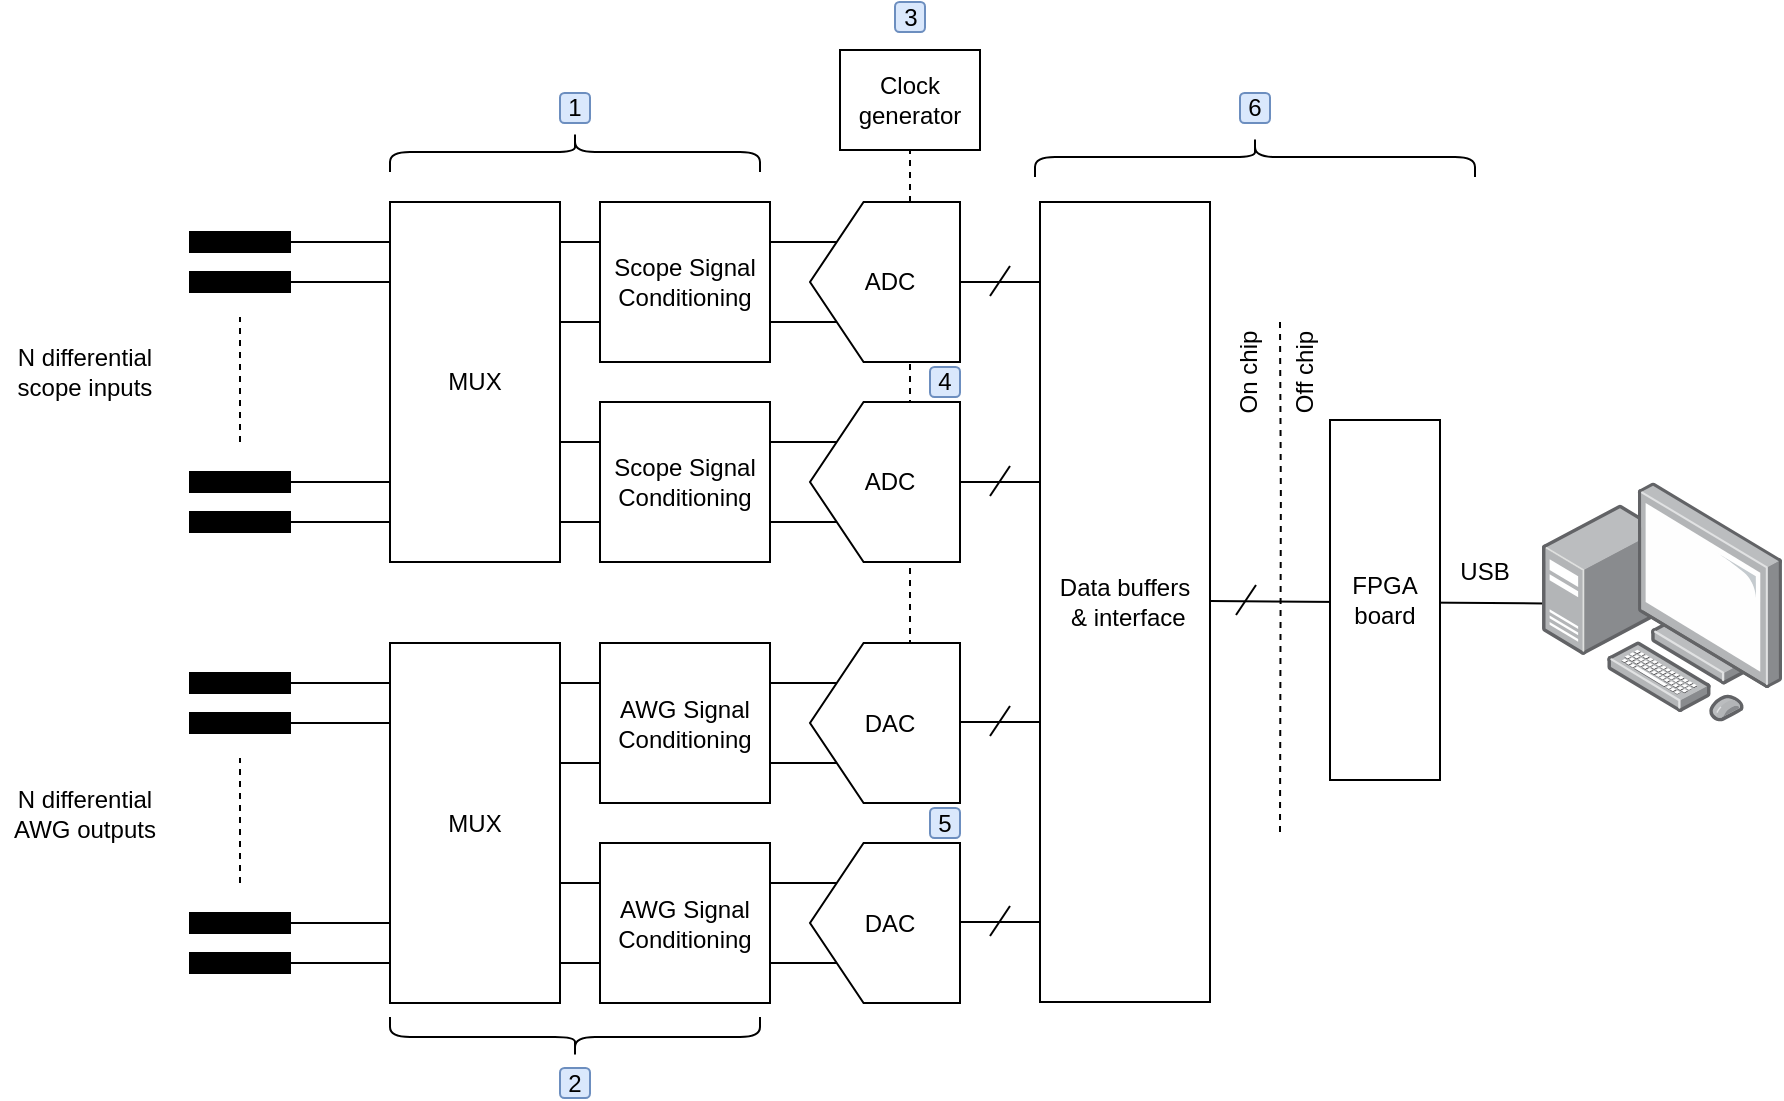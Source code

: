 <mxfile version="21.2.8" type="device">
  <diagram name="Page-1" id="OgbRjaf7eywYdsUj1IGf">
    <mxGraphModel dx="1101" dy="992" grid="1" gridSize="5" guides="1" tooltips="1" connect="1" arrows="1" fold="1" page="1" pageScale="1" pageWidth="1100" pageHeight="850" math="0" shadow="0">
      <root>
        <mxCell id="0" />
        <mxCell id="1" parent="0" />
        <mxCell id="Nc_HGjx9WbEbmp0XStJa-48" value="" style="endArrow=none;dashed=1;html=1;rounded=0;" parent="1" edge="1">
          <mxGeometry width="50" height="50" relative="1" as="geometry">
            <mxPoint x="539" y="500" as="sourcePoint" />
            <mxPoint x="539" y="170" as="targetPoint" />
            <Array as="points">
              <mxPoint x="539" y="270" />
            </Array>
          </mxGeometry>
        </mxCell>
        <mxCell id="Nc_HGjx9WbEbmp0XStJa-21" value="" style="endArrow=none;html=1;rounded=0;" parent="1" edge="1">
          <mxGeometry width="50" height="50" relative="1" as="geometry">
            <mxPoint x="364" y="260" as="sourcePoint" />
            <mxPoint x="504" y="260" as="targetPoint" />
          </mxGeometry>
        </mxCell>
        <mxCell id="Nc_HGjx9WbEbmp0XStJa-20" value="" style="endArrow=none;html=1;rounded=0;" parent="1" edge="1">
          <mxGeometry width="50" height="50" relative="1" as="geometry">
            <mxPoint x="364" y="220" as="sourcePoint" />
            <mxPoint x="504" y="220" as="targetPoint" />
          </mxGeometry>
        </mxCell>
        <mxCell id="Nc_HGjx9WbEbmp0XStJa-2" value="" style="verticalLabelPosition=bottom;shadow=0;dashed=0;align=center;html=1;verticalAlign=top;shape=mxgraph.electrical.abstract.dac;rotation=-180;" parent="1" vertex="1">
          <mxGeometry x="489" y="200" width="75" height="80" as="geometry" />
        </mxCell>
        <mxCell id="Nc_HGjx9WbEbmp0XStJa-3" value="" style="verticalLabelPosition=bottom;shadow=0;dashed=0;align=center;fillColor=strokeColor;html=1;verticalAlign=top;strokeWidth=1;shape=mxgraph.electrical.miscellaneous.mf_contact_2;rotation=-180;" parent="1" vertex="1">
          <mxGeometry x="179" y="215" width="100" height="10" as="geometry" />
        </mxCell>
        <mxCell id="Nc_HGjx9WbEbmp0XStJa-4" value="" style="verticalLabelPosition=bottom;shadow=0;dashed=0;align=center;fillColor=strokeColor;html=1;verticalAlign=top;strokeWidth=1;shape=mxgraph.electrical.miscellaneous.mf_contact_2;rotation=-180;" parent="1" vertex="1">
          <mxGeometry x="179" y="235" width="100" height="10" as="geometry" />
        </mxCell>
        <mxCell id="Nc_HGjx9WbEbmp0XStJa-12" value="MUX" style="rounded=0;whiteSpace=wrap;html=1;" parent="1" vertex="1">
          <mxGeometry x="279" y="200" width="85" height="180" as="geometry" />
        </mxCell>
        <mxCell id="Nc_HGjx9WbEbmp0XStJa-13" value="Scope Signal Conditioning" style="rounded=0;whiteSpace=wrap;html=1;" parent="1" vertex="1">
          <mxGeometry x="384" y="200" width="85" height="80" as="geometry" />
        </mxCell>
        <mxCell id="Nc_HGjx9WbEbmp0XStJa-15" value="N differential scope inputs" style="text;html=1;strokeColor=none;fillColor=none;align=center;verticalAlign=middle;whiteSpace=wrap;rounded=0;" parent="1" vertex="1">
          <mxGeometry x="84" y="270" width="85" height="30" as="geometry" />
        </mxCell>
        <mxCell id="Nc_HGjx9WbEbmp0XStJa-17" value="" style="verticalLabelPosition=bottom;shadow=0;dashed=0;align=center;fillColor=strokeColor;html=1;verticalAlign=top;strokeWidth=1;shape=mxgraph.electrical.miscellaneous.mf_contact_2;rotation=-180;" parent="1" vertex="1">
          <mxGeometry x="179" y="335" width="100" height="10" as="geometry" />
        </mxCell>
        <mxCell id="Nc_HGjx9WbEbmp0XStJa-18" value="" style="verticalLabelPosition=bottom;shadow=0;dashed=0;align=center;fillColor=strokeColor;html=1;verticalAlign=top;strokeWidth=1;shape=mxgraph.electrical.miscellaneous.mf_contact_2;rotation=-180;" parent="1" vertex="1">
          <mxGeometry x="179" y="355" width="100" height="10" as="geometry" />
        </mxCell>
        <mxCell id="Nc_HGjx9WbEbmp0XStJa-19" value="" style="endArrow=none;dashed=1;html=1;rounded=0;" parent="1" edge="1">
          <mxGeometry width="50" height="50" relative="1" as="geometry">
            <mxPoint x="204" y="320" as="sourcePoint" />
            <mxPoint x="204" y="257.5" as="targetPoint" />
          </mxGeometry>
        </mxCell>
        <mxCell id="Nc_HGjx9WbEbmp0XStJa-22" value="ADC" style="text;html=1;strokeColor=none;fillColor=none;align=center;verticalAlign=middle;whiteSpace=wrap;rounded=0;" parent="1" vertex="1">
          <mxGeometry x="499" y="225" width="60" height="30" as="geometry" />
        </mxCell>
        <mxCell id="Nc_HGjx9WbEbmp0XStJa-23" value="" style="endArrow=none;html=1;rounded=0;" parent="1" edge="1">
          <mxGeometry width="50" height="50" relative="1" as="geometry">
            <mxPoint x="364" y="360" as="sourcePoint" />
            <mxPoint x="504" y="360" as="targetPoint" />
          </mxGeometry>
        </mxCell>
        <mxCell id="Nc_HGjx9WbEbmp0XStJa-24" value="" style="endArrow=none;html=1;rounded=0;" parent="1" edge="1">
          <mxGeometry width="50" height="50" relative="1" as="geometry">
            <mxPoint x="364" y="320" as="sourcePoint" />
            <mxPoint x="504" y="320" as="targetPoint" />
          </mxGeometry>
        </mxCell>
        <mxCell id="Nc_HGjx9WbEbmp0XStJa-25" value="" style="verticalLabelPosition=bottom;shadow=0;dashed=0;align=center;html=1;verticalAlign=top;shape=mxgraph.electrical.abstract.dac;rotation=-180;" parent="1" vertex="1">
          <mxGeometry x="489" y="300" width="75" height="80" as="geometry" />
        </mxCell>
        <mxCell id="Nc_HGjx9WbEbmp0XStJa-26" value="Scope Signal Conditioning" style="rounded=0;whiteSpace=wrap;html=1;" parent="1" vertex="1">
          <mxGeometry x="384" y="300" width="85" height="80" as="geometry" />
        </mxCell>
        <mxCell id="Nc_HGjx9WbEbmp0XStJa-27" value="ADC" style="text;html=1;strokeColor=none;fillColor=none;align=center;verticalAlign=middle;whiteSpace=wrap;rounded=0;" parent="1" vertex="1">
          <mxGeometry x="499" y="325" width="60" height="30" as="geometry" />
        </mxCell>
        <mxCell id="Nc_HGjx9WbEbmp0XStJa-28" value="" style="endArrow=none;html=1;rounded=0;" parent="1" edge="1">
          <mxGeometry width="50" height="50" relative="1" as="geometry">
            <mxPoint x="564" y="240" as="sourcePoint" />
            <mxPoint x="624" y="240" as="targetPoint" />
          </mxGeometry>
        </mxCell>
        <mxCell id="Nc_HGjx9WbEbmp0XStJa-32" value="" style="endArrow=none;html=1;rounded=0;" parent="1" edge="1">
          <mxGeometry width="50" height="50" relative="1" as="geometry">
            <mxPoint x="579" y="247" as="sourcePoint" />
            <mxPoint x="589" y="232" as="targetPoint" />
          </mxGeometry>
        </mxCell>
        <mxCell id="Nc_HGjx9WbEbmp0XStJa-33" value="" style="endArrow=none;html=1;rounded=0;" parent="1" edge="1">
          <mxGeometry width="50" height="50" relative="1" as="geometry">
            <mxPoint x="564" y="340" as="sourcePoint" />
            <mxPoint x="624" y="340" as="targetPoint" />
          </mxGeometry>
        </mxCell>
        <mxCell id="Nc_HGjx9WbEbmp0XStJa-37" value="" style="endArrow=none;html=1;rounded=0;" parent="1" edge="1">
          <mxGeometry width="50" height="50" relative="1" as="geometry">
            <mxPoint x="579" y="347" as="sourcePoint" />
            <mxPoint x="589" y="332" as="targetPoint" />
          </mxGeometry>
        </mxCell>
        <mxCell id="Nc_HGjx9WbEbmp0XStJa-39" value="" style="endArrow=none;html=1;rounded=0;entryX=0.85;entryY=1.024;entryDx=0;entryDy=0;entryPerimeter=0;" parent="1" target="Nc_HGjx9WbEbmp0XStJa-42" edge="1">
          <mxGeometry width="50" height="50" relative="1" as="geometry">
            <mxPoint x="689" y="399.5" as="sourcePoint" />
            <mxPoint x="839" y="400" as="targetPoint" />
          </mxGeometry>
        </mxCell>
        <mxCell id="Nc_HGjx9WbEbmp0XStJa-40" value="" style="endArrow=none;html=1;rounded=0;" parent="1" edge="1">
          <mxGeometry width="50" height="50" relative="1" as="geometry">
            <mxPoint x="702" y="406.5" as="sourcePoint" />
            <mxPoint x="712" y="391.5" as="targetPoint" />
          </mxGeometry>
        </mxCell>
        <mxCell id="Nc_HGjx9WbEbmp0XStJa-41" value="FPGA board" style="rounded=0;whiteSpace=wrap;html=1;" parent="1" vertex="1">
          <mxGeometry x="749" y="309" width="55" height="180" as="geometry" />
        </mxCell>
        <mxCell id="Nc_HGjx9WbEbmp0XStJa-42" value="USB" style="text;html=1;strokeColor=none;fillColor=none;align=center;verticalAlign=middle;whiteSpace=wrap;rounded=0;" parent="1" vertex="1">
          <mxGeometry x="784" y="370" width="85" height="30" as="geometry" />
        </mxCell>
        <mxCell id="Nc_HGjx9WbEbmp0XStJa-43" value="" style="endArrow=none;dashed=1;html=1;rounded=0;" parent="1" edge="1">
          <mxGeometry width="50" height="50" relative="1" as="geometry">
            <mxPoint x="204" y="320" as="sourcePoint" />
            <mxPoint x="204" y="257.5" as="targetPoint" />
            <Array as="points">
              <mxPoint x="204" y="285" />
            </Array>
          </mxGeometry>
        </mxCell>
        <mxCell id="Nc_HGjx9WbEbmp0XStJa-45" value="On chip" style="text;html=1;strokeColor=none;fillColor=none;align=center;verticalAlign=middle;whiteSpace=wrap;rounded=0;rotation=-90;" parent="1" vertex="1">
          <mxGeometry x="666" y="270" width="85" height="30" as="geometry" />
        </mxCell>
        <mxCell id="Nc_HGjx9WbEbmp0XStJa-47" value="Clock generator" style="rounded=0;whiteSpace=wrap;html=1;" parent="1" vertex="1">
          <mxGeometry x="504" y="124" width="70" height="50" as="geometry" />
        </mxCell>
        <mxCell id="Nc_HGjx9WbEbmp0XStJa-51" value="1" style="text;html=1;strokeColor=#6c8ebf;fillColor=#dae8fc;align=center;verticalAlign=middle;whiteSpace=wrap;rounded=1;" parent="1" vertex="1">
          <mxGeometry x="364" y="145.5" width="15" height="15" as="geometry" />
        </mxCell>
        <mxCell id="Nc_HGjx9WbEbmp0XStJa-54" value="" style="shape=curlyBracket;whiteSpace=wrap;html=1;rounded=1;labelPosition=left;verticalLabelPosition=middle;align=right;verticalAlign=middle;strokeColor=default;rotation=90;" parent="1" vertex="1">
          <mxGeometry x="361.5" y="82.5" width="20" height="185" as="geometry" />
        </mxCell>
        <mxCell id="Nc_HGjx9WbEbmp0XStJa-55" value="4" style="text;html=1;strokeColor=#6c8ebf;fillColor=#dae8fc;align=center;verticalAlign=middle;whiteSpace=wrap;rounded=1;" parent="1" vertex="1">
          <mxGeometry x="549" y="282.5" width="15" height="15" as="geometry" />
        </mxCell>
        <mxCell id="Nc_HGjx9WbEbmp0XStJa-56" value="3" style="text;html=1;strokeColor=#6c8ebf;fillColor=#dae8fc;align=center;verticalAlign=middle;whiteSpace=wrap;rounded=1;" parent="1" vertex="1">
          <mxGeometry x="531.5" y="100" width="15" height="15" as="geometry" />
        </mxCell>
        <mxCell id="Nc_HGjx9WbEbmp0XStJa-57" value="" style="endArrow=none;html=1;rounded=0;" parent="1" edge="1">
          <mxGeometry width="50" height="50" relative="1" as="geometry">
            <mxPoint x="364" y="480.5" as="sourcePoint" />
            <mxPoint x="504" y="480.5" as="targetPoint" />
          </mxGeometry>
        </mxCell>
        <mxCell id="Nc_HGjx9WbEbmp0XStJa-58" value="" style="endArrow=none;html=1;rounded=0;" parent="1" edge="1">
          <mxGeometry width="50" height="50" relative="1" as="geometry">
            <mxPoint x="364" y="440.5" as="sourcePoint" />
            <mxPoint x="504" y="440.5" as="targetPoint" />
          </mxGeometry>
        </mxCell>
        <mxCell id="Nc_HGjx9WbEbmp0XStJa-60" value="" style="verticalLabelPosition=bottom;shadow=0;dashed=0;align=center;html=1;verticalAlign=top;shape=mxgraph.electrical.abstract.dac;rotation=-180;" parent="1" vertex="1">
          <mxGeometry x="489" y="420.5" width="75" height="80" as="geometry" />
        </mxCell>
        <mxCell id="Nc_HGjx9WbEbmp0XStJa-61" value="" style="verticalLabelPosition=bottom;shadow=0;dashed=0;align=center;fillColor=strokeColor;html=1;verticalAlign=top;strokeWidth=1;shape=mxgraph.electrical.miscellaneous.mf_contact_2;rotation=-180;" parent="1" vertex="1">
          <mxGeometry x="179" y="435.5" width="100" height="10" as="geometry" />
        </mxCell>
        <mxCell id="Nc_HGjx9WbEbmp0XStJa-62" value="" style="verticalLabelPosition=bottom;shadow=0;dashed=0;align=center;fillColor=strokeColor;html=1;verticalAlign=top;strokeWidth=1;shape=mxgraph.electrical.miscellaneous.mf_contact_2;rotation=-180;" parent="1" vertex="1">
          <mxGeometry x="179" y="455.5" width="100" height="10" as="geometry" />
        </mxCell>
        <mxCell id="Nc_HGjx9WbEbmp0XStJa-63" value="MUX" style="rounded=0;whiteSpace=wrap;html=1;" parent="1" vertex="1">
          <mxGeometry x="279" y="420.5" width="85" height="180" as="geometry" />
        </mxCell>
        <mxCell id="Nc_HGjx9WbEbmp0XStJa-64" value="AWG Signal Conditioning" style="rounded=0;whiteSpace=wrap;html=1;" parent="1" vertex="1">
          <mxGeometry x="384" y="420.5" width="85" height="80" as="geometry" />
        </mxCell>
        <mxCell id="Nc_HGjx9WbEbmp0XStJa-65" value="N differential AWG outputs" style="text;html=1;strokeColor=none;fillColor=none;align=center;verticalAlign=middle;whiteSpace=wrap;rounded=0;" parent="1" vertex="1">
          <mxGeometry x="84" y="490.5" width="85" height="30" as="geometry" />
        </mxCell>
        <mxCell id="Nc_HGjx9WbEbmp0XStJa-66" value="" style="verticalLabelPosition=bottom;shadow=0;dashed=0;align=center;fillColor=strokeColor;html=1;verticalAlign=top;strokeWidth=1;shape=mxgraph.electrical.miscellaneous.mf_contact_2;rotation=-180;" parent="1" vertex="1">
          <mxGeometry x="179" y="555.5" width="100" height="10" as="geometry" />
        </mxCell>
        <mxCell id="Nc_HGjx9WbEbmp0XStJa-67" value="" style="verticalLabelPosition=bottom;shadow=0;dashed=0;align=center;fillColor=strokeColor;html=1;verticalAlign=top;strokeWidth=1;shape=mxgraph.electrical.miscellaneous.mf_contact_2;rotation=-180;" parent="1" vertex="1">
          <mxGeometry x="179" y="575.5" width="100" height="10" as="geometry" />
        </mxCell>
        <mxCell id="Nc_HGjx9WbEbmp0XStJa-68" value="" style="endArrow=none;dashed=1;html=1;rounded=0;" parent="1" edge="1">
          <mxGeometry width="50" height="50" relative="1" as="geometry">
            <mxPoint x="204" y="540.5" as="sourcePoint" />
            <mxPoint x="204" y="478" as="targetPoint" />
          </mxGeometry>
        </mxCell>
        <mxCell id="Nc_HGjx9WbEbmp0XStJa-69" value="DAC" style="text;html=1;strokeColor=none;fillColor=none;align=center;verticalAlign=middle;whiteSpace=wrap;rounded=0;" parent="1" vertex="1">
          <mxGeometry x="499" y="445.5" width="60" height="30" as="geometry" />
        </mxCell>
        <mxCell id="Nc_HGjx9WbEbmp0XStJa-70" value="" style="endArrow=none;html=1;rounded=0;" parent="1" edge="1">
          <mxGeometry width="50" height="50" relative="1" as="geometry">
            <mxPoint x="364" y="580.5" as="sourcePoint" />
            <mxPoint x="504" y="580.5" as="targetPoint" />
          </mxGeometry>
        </mxCell>
        <mxCell id="Nc_HGjx9WbEbmp0XStJa-71" value="" style="endArrow=none;html=1;rounded=0;" parent="1" edge="1">
          <mxGeometry width="50" height="50" relative="1" as="geometry">
            <mxPoint x="364" y="540.5" as="sourcePoint" />
            <mxPoint x="504" y="540.5" as="targetPoint" />
          </mxGeometry>
        </mxCell>
        <mxCell id="Nc_HGjx9WbEbmp0XStJa-72" value="" style="verticalLabelPosition=bottom;shadow=0;dashed=0;align=center;html=1;verticalAlign=top;shape=mxgraph.electrical.abstract.dac;rotation=-180;" parent="1" vertex="1">
          <mxGeometry x="489" y="520.5" width="75" height="80" as="geometry" />
        </mxCell>
        <mxCell id="Nc_HGjx9WbEbmp0XStJa-73" value="AWG Signal Conditioning" style="rounded=0;whiteSpace=wrap;html=1;" parent="1" vertex="1">
          <mxGeometry x="384" y="520.5" width="85" height="80" as="geometry" />
        </mxCell>
        <mxCell id="Nc_HGjx9WbEbmp0XStJa-74" value="DAC" style="text;html=1;strokeColor=none;fillColor=none;align=center;verticalAlign=middle;whiteSpace=wrap;rounded=0;" parent="1" vertex="1">
          <mxGeometry x="499" y="545.5" width="60" height="30" as="geometry" />
        </mxCell>
        <mxCell id="Nc_HGjx9WbEbmp0XStJa-77" value="" style="endArrow=none;dashed=1;html=1;rounded=0;" parent="1" edge="1">
          <mxGeometry width="50" height="50" relative="1" as="geometry">
            <mxPoint x="204" y="540.5" as="sourcePoint" />
            <mxPoint x="204" y="478" as="targetPoint" />
            <Array as="points">
              <mxPoint x="204" y="505.5" />
            </Array>
          </mxGeometry>
        </mxCell>
        <mxCell id="Nc_HGjx9WbEbmp0XStJa-79" value="2" style="text;html=1;strokeColor=#6c8ebf;fillColor=#dae8fc;align=center;verticalAlign=middle;whiteSpace=wrap;rounded=1;" parent="1" vertex="1">
          <mxGeometry x="364" y="633" width="15" height="15" as="geometry" />
        </mxCell>
        <mxCell id="Nc_HGjx9WbEbmp0XStJa-80" value="" style="shape=curlyBracket;whiteSpace=wrap;html=1;rounded=1;labelPosition=left;verticalLabelPosition=middle;align=right;verticalAlign=middle;strokeColor=default;rotation=90;flipH=1;" parent="1" vertex="1">
          <mxGeometry x="361.5" y="525" width="20" height="185" as="geometry" />
        </mxCell>
        <mxCell id="Nc_HGjx9WbEbmp0XStJa-81" value="5" style="text;html=1;strokeColor=#6c8ebf;fillColor=#dae8fc;align=center;verticalAlign=middle;whiteSpace=wrap;rounded=1;" parent="1" vertex="1">
          <mxGeometry x="549" y="503" width="15" height="15" as="geometry" />
        </mxCell>
        <mxCell id="Nc_HGjx9WbEbmp0XStJa-85" value="" style="endArrow=none;html=1;rounded=0;" parent="1" edge="1">
          <mxGeometry width="50" height="50" relative="1" as="geometry">
            <mxPoint x="564" y="460" as="sourcePoint" />
            <mxPoint x="624" y="460" as="targetPoint" />
          </mxGeometry>
        </mxCell>
        <mxCell id="Nc_HGjx9WbEbmp0XStJa-86" value="" style="endArrow=none;html=1;rounded=0;" parent="1" edge="1">
          <mxGeometry width="50" height="50" relative="1" as="geometry">
            <mxPoint x="579" y="467" as="sourcePoint" />
            <mxPoint x="589" y="452" as="targetPoint" />
          </mxGeometry>
        </mxCell>
        <mxCell id="Nc_HGjx9WbEbmp0XStJa-87" value="" style="endArrow=none;html=1;rounded=0;" parent="1" edge="1">
          <mxGeometry width="50" height="50" relative="1" as="geometry">
            <mxPoint x="564" y="560" as="sourcePoint" />
            <mxPoint x="624" y="560" as="targetPoint" />
          </mxGeometry>
        </mxCell>
        <mxCell id="Nc_HGjx9WbEbmp0XStJa-88" value="" style="endArrow=none;html=1;rounded=0;" parent="1" edge="1">
          <mxGeometry width="50" height="50" relative="1" as="geometry">
            <mxPoint x="579" y="567" as="sourcePoint" />
            <mxPoint x="589" y="552" as="targetPoint" />
          </mxGeometry>
        </mxCell>
        <mxCell id="Nc_HGjx9WbEbmp0XStJa-35" value="Data buffers&lt;br&gt;&amp;nbsp;&amp;amp; interface" style="rounded=0;whiteSpace=wrap;html=1;" parent="1" vertex="1">
          <mxGeometry x="604" y="200" width="85" height="400" as="geometry" />
        </mxCell>
        <mxCell id="Nc_HGjx9WbEbmp0XStJa-90" value="6" style="text;html=1;strokeColor=#6c8ebf;fillColor=#dae8fc;align=center;verticalAlign=middle;whiteSpace=wrap;rounded=1;" parent="1" vertex="1">
          <mxGeometry x="704" y="145.5" width="15" height="15" as="geometry" />
        </mxCell>
        <mxCell id="Nc_HGjx9WbEbmp0XStJa-91" value="" style="shape=curlyBracket;whiteSpace=wrap;html=1;rounded=1;labelPosition=left;verticalLabelPosition=middle;align=right;verticalAlign=middle;strokeColor=default;rotation=90;" parent="1" vertex="1">
          <mxGeometry x="701.5" y="67.5" width="20" height="220" as="geometry" />
        </mxCell>
        <mxCell id="Nc_HGjx9WbEbmp0XStJa-92" value="" style="endArrow=none;dashed=1;html=1;rounded=0;" parent="1" edge="1">
          <mxGeometry width="50" height="50" relative="1" as="geometry">
            <mxPoint x="724" y="515" as="sourcePoint" />
            <mxPoint x="724" y="260" as="targetPoint" />
            <Array as="points">
              <mxPoint x="724.43" y="347.5" />
            </Array>
          </mxGeometry>
        </mxCell>
        <mxCell id="Nc_HGjx9WbEbmp0XStJa-94" value="Off chip" style="text;html=1;strokeColor=none;fillColor=none;align=center;verticalAlign=middle;whiteSpace=wrap;rounded=0;rotation=-90;" parent="1" vertex="1">
          <mxGeometry x="694" y="270" width="85" height="30" as="geometry" />
        </mxCell>
        <mxCell id="zn1Moy3IL881wwI7TR5R-1" value="" style="points=[];aspect=fixed;html=1;align=center;shadow=0;dashed=0;image;image=img/lib/allied_telesis/computer_and_terminals/Personal_Computer_with_Server.svg;" parent="1" vertex="1">
          <mxGeometry x="855" y="340" width="120" height="120" as="geometry" />
        </mxCell>
      </root>
    </mxGraphModel>
  </diagram>
</mxfile>
